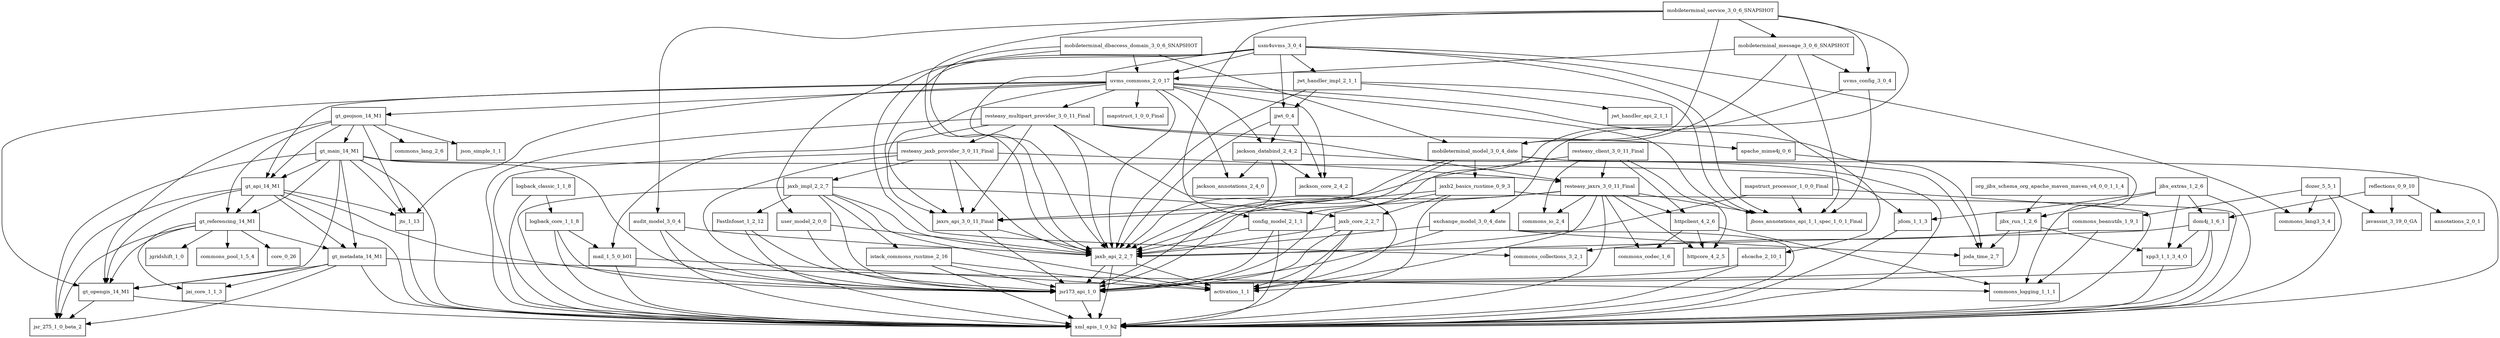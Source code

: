 digraph dependencies {
  node [shape = box, fontsize=10.0];
  FastInfoset_1_2_12 -> jsr173_api_1_0;
  FastInfoset_1_2_12 -> xml_apis_1_0_b2;
  apache_mime4j_0_6 -> commons_logging_1_1_1;
  audit_model_3_0_4 -> jaxb_api_2_2_7;
  audit_model_3_0_4 -> jsr173_api_1_0;
  audit_model_3_0_4 -> xml_apis_1_0_b2;
  commons_beanutils_1_9_1 -> commons_collections_3_2_1;
  commons_beanutils_1_9_1 -> commons_logging_1_1_1;
  config_model_2_1_1 -> jaxb_api_2_2_7;
  config_model_2_1_1 -> jsr173_api_1_0;
  config_model_2_1_1 -> xml_apis_1_0_b2;
  dom4j_1_6_1 -> jaxb_api_2_2_7;
  dom4j_1_6_1 -> jsr173_api_1_0;
  dom4j_1_6_1 -> xml_apis_1_0_b2;
  dom4j_1_6_1 -> xpp3_1_1_3_4_O;
  dozer_5_5_1 -> commons_beanutils_1_9_1;
  dozer_5_5_1 -> commons_lang3_3_4;
  dozer_5_5_1 -> javassist_3_19_0_GA;
  dozer_5_5_1 -> xml_apis_1_0_b2;
  ehcache_2_10_1 -> jsr173_api_1_0;
  ehcache_2_10_1 -> xml_apis_1_0_b2;
  exchange_model_3_0_4_date -> jaxb_api_2_2_7;
  exchange_model_3_0_4_date -> joda_time_2_7;
  exchange_model_3_0_4_date -> jsr173_api_1_0;
  exchange_model_3_0_4_date -> xml_apis_1_0_b2;
  gt_api_14_M1 -> gt_metadata_14_M1;
  gt_api_14_M1 -> gt_opengis_14_M1;
  gt_api_14_M1 -> gt_referencing_14_M1;
  gt_api_14_M1 -> jsr_275_1_0_beta_2;
  gt_api_14_M1 -> jsr173_api_1_0;
  gt_api_14_M1 -> jts_1_13;
  gt_api_14_M1 -> xml_apis_1_0_b2;
  gt_geojson_14_M1 -> commons_lang_2_6;
  gt_geojson_14_M1 -> gt_api_14_M1;
  gt_geojson_14_M1 -> gt_main_14_M1;
  gt_geojson_14_M1 -> gt_opengis_14_M1;
  gt_geojson_14_M1 -> gt_referencing_14_M1;
  gt_geojson_14_M1 -> json_simple_1_1;
  gt_geojson_14_M1 -> jts_1_13;
  gt_main_14_M1 -> gt_api_14_M1;
  gt_main_14_M1 -> gt_metadata_14_M1;
  gt_main_14_M1 -> gt_opengis_14_M1;
  gt_main_14_M1 -> gt_referencing_14_M1;
  gt_main_14_M1 -> jdom_1_1_3;
  gt_main_14_M1 -> jsr_275_1_0_beta_2;
  gt_main_14_M1 -> jsr173_api_1_0;
  gt_main_14_M1 -> jts_1_13;
  gt_main_14_M1 -> xml_apis_1_0_b2;
  gt_metadata_14_M1 -> commons_logging_1_1_1;
  gt_metadata_14_M1 -> gt_opengis_14_M1;
  gt_metadata_14_M1 -> jai_core_1_1_3;
  gt_metadata_14_M1 -> jsr_275_1_0_beta_2;
  gt_metadata_14_M1 -> xml_apis_1_0_b2;
  gt_opengis_14_M1 -> jsr_275_1_0_beta_2;
  gt_opengis_14_M1 -> xml_apis_1_0_b2;
  gt_referencing_14_M1 -> commons_pool_1_5_4;
  gt_referencing_14_M1 -> core_0_26;
  gt_referencing_14_M1 -> gt_metadata_14_M1;
  gt_referencing_14_M1 -> gt_opengis_14_M1;
  gt_referencing_14_M1 -> jai_core_1_1_3;
  gt_referencing_14_M1 -> jgridshift_1_0;
  gt_referencing_14_M1 -> jsr_275_1_0_beta_2;
  httpclient_4_2_6 -> commons_codec_1_6;
  httpclient_4_2_6 -> commons_logging_1_1_1;
  httpclient_4_2_6 -> httpcore_4_2_5;
  istack_commons_runtime_2_16 -> activation_1_1;
  istack_commons_runtime_2_16 -> jsr173_api_1_0;
  istack_commons_runtime_2_16 -> xml_apis_1_0_b2;
  jackson_databind_2_4_2 -> jackson_annotations_2_4_0;
  jackson_databind_2_4_2 -> jackson_core_2_4_2;
  jackson_databind_2_4_2 -> jsr173_api_1_0;
  jackson_databind_2_4_2 -> xml_apis_1_0_b2;
  jaxb_api_2_2_7 -> activation_1_1;
  jaxb_api_2_2_7 -> jsr173_api_1_0;
  jaxb_api_2_2_7 -> xml_apis_1_0_b2;
  jaxb_core_2_2_7 -> activation_1_1;
  jaxb_core_2_2_7 -> jaxb_api_2_2_7;
  jaxb_core_2_2_7 -> jsr173_api_1_0;
  jaxb_core_2_2_7 -> xml_apis_1_0_b2;
  jaxb_impl_2_2_7 -> FastInfoset_1_2_12;
  jaxb_impl_2_2_7 -> activation_1_1;
  jaxb_impl_2_2_7 -> istack_commons_runtime_2_16;
  jaxb_impl_2_2_7 -> jaxb_api_2_2_7;
  jaxb_impl_2_2_7 -> jaxb_core_2_2_7;
  jaxb_impl_2_2_7 -> jsr173_api_1_0;
  jaxb_impl_2_2_7 -> xml_apis_1_0_b2;
  jaxb2_basics_runtime_0_9_3 -> activation_1_1;
  jaxb2_basics_runtime_0_9_3 -> jaxb_api_2_2_7;
  jaxb2_basics_runtime_0_9_3 -> jaxb_core_2_2_7;
  jaxb2_basics_runtime_0_9_3 -> jsr173_api_1_0;
  jaxb2_basics_runtime_0_9_3 -> xml_apis_1_0_b2;
  jaxrs_api_3_0_11_Final -> jaxb_api_2_2_7;
  jaxrs_api_3_0_11_Final -> jsr173_api_1_0;
  jdom_1_1_3 -> xml_apis_1_0_b2;
  jibx_extras_1_2_6 -> dom4j_1_6_1;
  jibx_extras_1_2_6 -> jdom_1_1_3;
  jibx_extras_1_2_6 -> jibx_run_1_2_6;
  jibx_extras_1_2_6 -> xml_apis_1_0_b2;
  jibx_extras_1_2_6 -> xpp3_1_1_3_4_O;
  jibx_run_1_2_6 -> joda_time_2_7;
  jibx_run_1_2_6 -> jsr173_api_1_0;
  jibx_run_1_2_6 -> xpp3_1_1_3_4_O;
  jjwt_0_4 -> jackson_core_2_4_2;
  jjwt_0_4 -> jackson_databind_2_4_2;
  jjwt_0_4 -> jaxb_api_2_2_7;
  jsr173_api_1_0 -> xml_apis_1_0_b2;
  jts_1_13 -> xml_apis_1_0_b2;
  jwt_handler_impl_2_1_1 -> jaxb_api_2_2_7;
  jwt_handler_impl_2_1_1 -> jboss_annotations_api_1_1_spec_1_0_1_Final;
  jwt_handler_impl_2_1_1 -> jjwt_0_4;
  jwt_handler_impl_2_1_1 -> jwt_handler_api_2_1_1;
  logback_classic_1_1_8 -> logback_core_1_1_8;
  logback_classic_1_1_8 -> xml_apis_1_0_b2;
  logback_core_1_1_8 -> jsr173_api_1_0;
  logback_core_1_1_8 -> mail_1_5_0_b01;
  logback_core_1_1_8 -> xml_apis_1_0_b2;
  mail_1_5_0_b01 -> activation_1_1;
  mail_1_5_0_b01 -> xml_apis_1_0_b2;
  mapstruct_processor_1_0_0_Final -> jaxb_api_2_2_7;
  mapstruct_processor_1_0_0_Final -> jboss_annotations_api_1_1_spec_1_0_1_Final;
  mapstruct_processor_1_0_0_Final -> xml_apis_1_0_b2;
  mobileterminal_dbaccess_domain_3_0_6_SNAPSHOT -> commons_collections_3_2_1;
  mobileterminal_dbaccess_domain_3_0_6_SNAPSHOT -> jaxb_api_2_2_7;
  mobileterminal_dbaccess_domain_3_0_6_SNAPSHOT -> mobileterminal_model_3_0_4_date;
  mobileterminal_dbaccess_domain_3_0_6_SNAPSHOT -> uvms_commons_2_0_17;
  mobileterminal_message_3_0_6_SNAPSHOT -> jboss_annotations_api_1_1_spec_1_0_1_Final;
  mobileterminal_message_3_0_6_SNAPSHOT -> mobileterminal_model_3_0_4_date;
  mobileterminal_message_3_0_6_SNAPSHOT -> uvms_commons_2_0_17;
  mobileterminal_message_3_0_6_SNAPSHOT -> uvms_config_3_0_4;
  mobileterminal_model_3_0_4_date -> jaxb_api_2_2_7;
  mobileterminal_model_3_0_4_date -> jaxb2_basics_runtime_0_9_3;
  mobileterminal_model_3_0_4_date -> joda_time_2_7;
  mobileterminal_model_3_0_4_date -> jsr173_api_1_0;
  mobileterminal_model_3_0_4_date -> xml_apis_1_0_b2;
  mobileterminal_service_3_0_6_SNAPSHOT -> audit_model_3_0_4;
  mobileterminal_service_3_0_6_SNAPSHOT -> config_model_2_1_1;
  mobileterminal_service_3_0_6_SNAPSHOT -> exchange_model_3_0_4_date;
  mobileterminal_service_3_0_6_SNAPSHOT -> jaxb_api_2_2_7;
  mobileterminal_service_3_0_6_SNAPSHOT -> mobileterminal_message_3_0_6_SNAPSHOT;
  mobileterminal_service_3_0_6_SNAPSHOT -> mobileterminal_model_3_0_4_date;
  mobileterminal_service_3_0_6_SNAPSHOT -> uvms_config_3_0_4;
  org_jibx_schema_org_apache_maven_maven_v4_0_0_1_1_4 -> jibx_run_1_2_6;
  reflections_0_9_10 -> annotations_2_0_1;
  reflections_0_9_10 -> dom4j_1_6_1;
  reflections_0_9_10 -> javassist_3_19_0_GA;
  resteasy_client_3_0_11_Final -> commons_io_2_4;
  resteasy_client_3_0_11_Final -> httpclient_4_2_6;
  resteasy_client_3_0_11_Final -> httpcore_4_2_5;
  resteasy_client_3_0_11_Final -> jaxrs_api_3_0_11_Final;
  resteasy_client_3_0_11_Final -> resteasy_jaxrs_3_0_11_Final;
  resteasy_jaxb_provider_3_0_11_Final -> jaxb_api_2_2_7;
  resteasy_jaxb_provider_3_0_11_Final -> jaxb_impl_2_2_7;
  resteasy_jaxb_provider_3_0_11_Final -> jaxrs_api_3_0_11_Final;
  resteasy_jaxb_provider_3_0_11_Final -> jsr173_api_1_0;
  resteasy_jaxb_provider_3_0_11_Final -> resteasy_jaxrs_3_0_11_Final;
  resteasy_jaxb_provider_3_0_11_Final -> xml_apis_1_0_b2;
  resteasy_jaxrs_3_0_11_Final -> activation_1_1;
  resteasy_jaxrs_3_0_11_Final -> commons_codec_1_6;
  resteasy_jaxrs_3_0_11_Final -> commons_io_2_4;
  resteasy_jaxrs_3_0_11_Final -> httpclient_4_2_6;
  resteasy_jaxrs_3_0_11_Final -> httpcore_4_2_5;
  resteasy_jaxrs_3_0_11_Final -> jaxb_api_2_2_7;
  resteasy_jaxrs_3_0_11_Final -> jaxrs_api_3_0_11_Final;
  resteasy_jaxrs_3_0_11_Final -> jboss_annotations_api_1_1_spec_1_0_1_Final;
  resteasy_jaxrs_3_0_11_Final -> xml_apis_1_0_b2;
  resteasy_multipart_provider_3_0_11_Final -> activation_1_1;
  resteasy_multipart_provider_3_0_11_Final -> apache_mime4j_0_6;
  resteasy_multipart_provider_3_0_11_Final -> jaxb_api_2_2_7;
  resteasy_multipart_provider_3_0_11_Final -> jaxrs_api_3_0_11_Final;
  resteasy_multipart_provider_3_0_11_Final -> mail_1_5_0_b01;
  resteasy_multipart_provider_3_0_11_Final -> resteasy_jaxb_provider_3_0_11_Final;
  resteasy_multipart_provider_3_0_11_Final -> resteasy_jaxrs_3_0_11_Final;
  resteasy_multipart_provider_3_0_11_Final -> xml_apis_1_0_b2;
  user_model_2_0_0 -> jaxb_api_2_2_7;
  user_model_2_0_0 -> jsr173_api_1_0;
  usm4uvms_3_0_4 -> commons_lang3_3_4;
  usm4uvms_3_0_4 -> ehcache_2_10_1;
  usm4uvms_3_0_4 -> jaxb_api_2_2_7;
  usm4uvms_3_0_4 -> jaxrs_api_3_0_11_Final;
  usm4uvms_3_0_4 -> jboss_annotations_api_1_1_spec_1_0_1_Final;
  usm4uvms_3_0_4 -> jjwt_0_4;
  usm4uvms_3_0_4 -> jwt_handler_impl_2_1_1;
  usm4uvms_3_0_4 -> user_model_2_0_0;
  usm4uvms_3_0_4 -> uvms_commons_2_0_17;
  uvms_commons_2_0_17 -> gt_api_14_M1;
  uvms_commons_2_0_17 -> gt_geojson_14_M1;
  uvms_commons_2_0_17 -> gt_opengis_14_M1;
  uvms_commons_2_0_17 -> jackson_annotations_2_4_0;
  uvms_commons_2_0_17 -> jackson_core_2_4_2;
  uvms_commons_2_0_17 -> jackson_databind_2_4_2;
  uvms_commons_2_0_17 -> jaxb_api_2_2_7;
  uvms_commons_2_0_17 -> jaxrs_api_3_0_11_Final;
  uvms_commons_2_0_17 -> jboss_annotations_api_1_1_spec_1_0_1_Final;
  uvms_commons_2_0_17 -> joda_time_2_7;
  uvms_commons_2_0_17 -> jts_1_13;
  uvms_commons_2_0_17 -> mapstruct_1_0_0_Final;
  uvms_commons_2_0_17 -> resteasy_multipart_provider_3_0_11_Final;
  uvms_config_3_0_4 -> config_model_2_1_1;
  uvms_config_3_0_4 -> jboss_annotations_api_1_1_spec_1_0_1_Final;
  xpp3_1_1_3_4_O -> xml_apis_1_0_b2;
}
